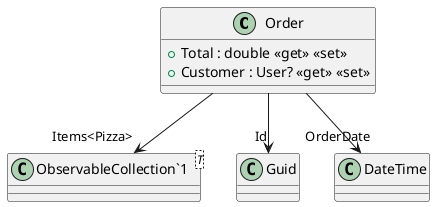 @startuml
class Order {
    + Total : double <<get>> <<set>>
    + Customer : User? <<get>> <<set>>
}
class "ObservableCollection`1"<T> {
}
Order --> "Id" Guid
Order --> "Items<Pizza>" "ObservableCollection`1"
Order --> "OrderDate" DateTime
@enduml

